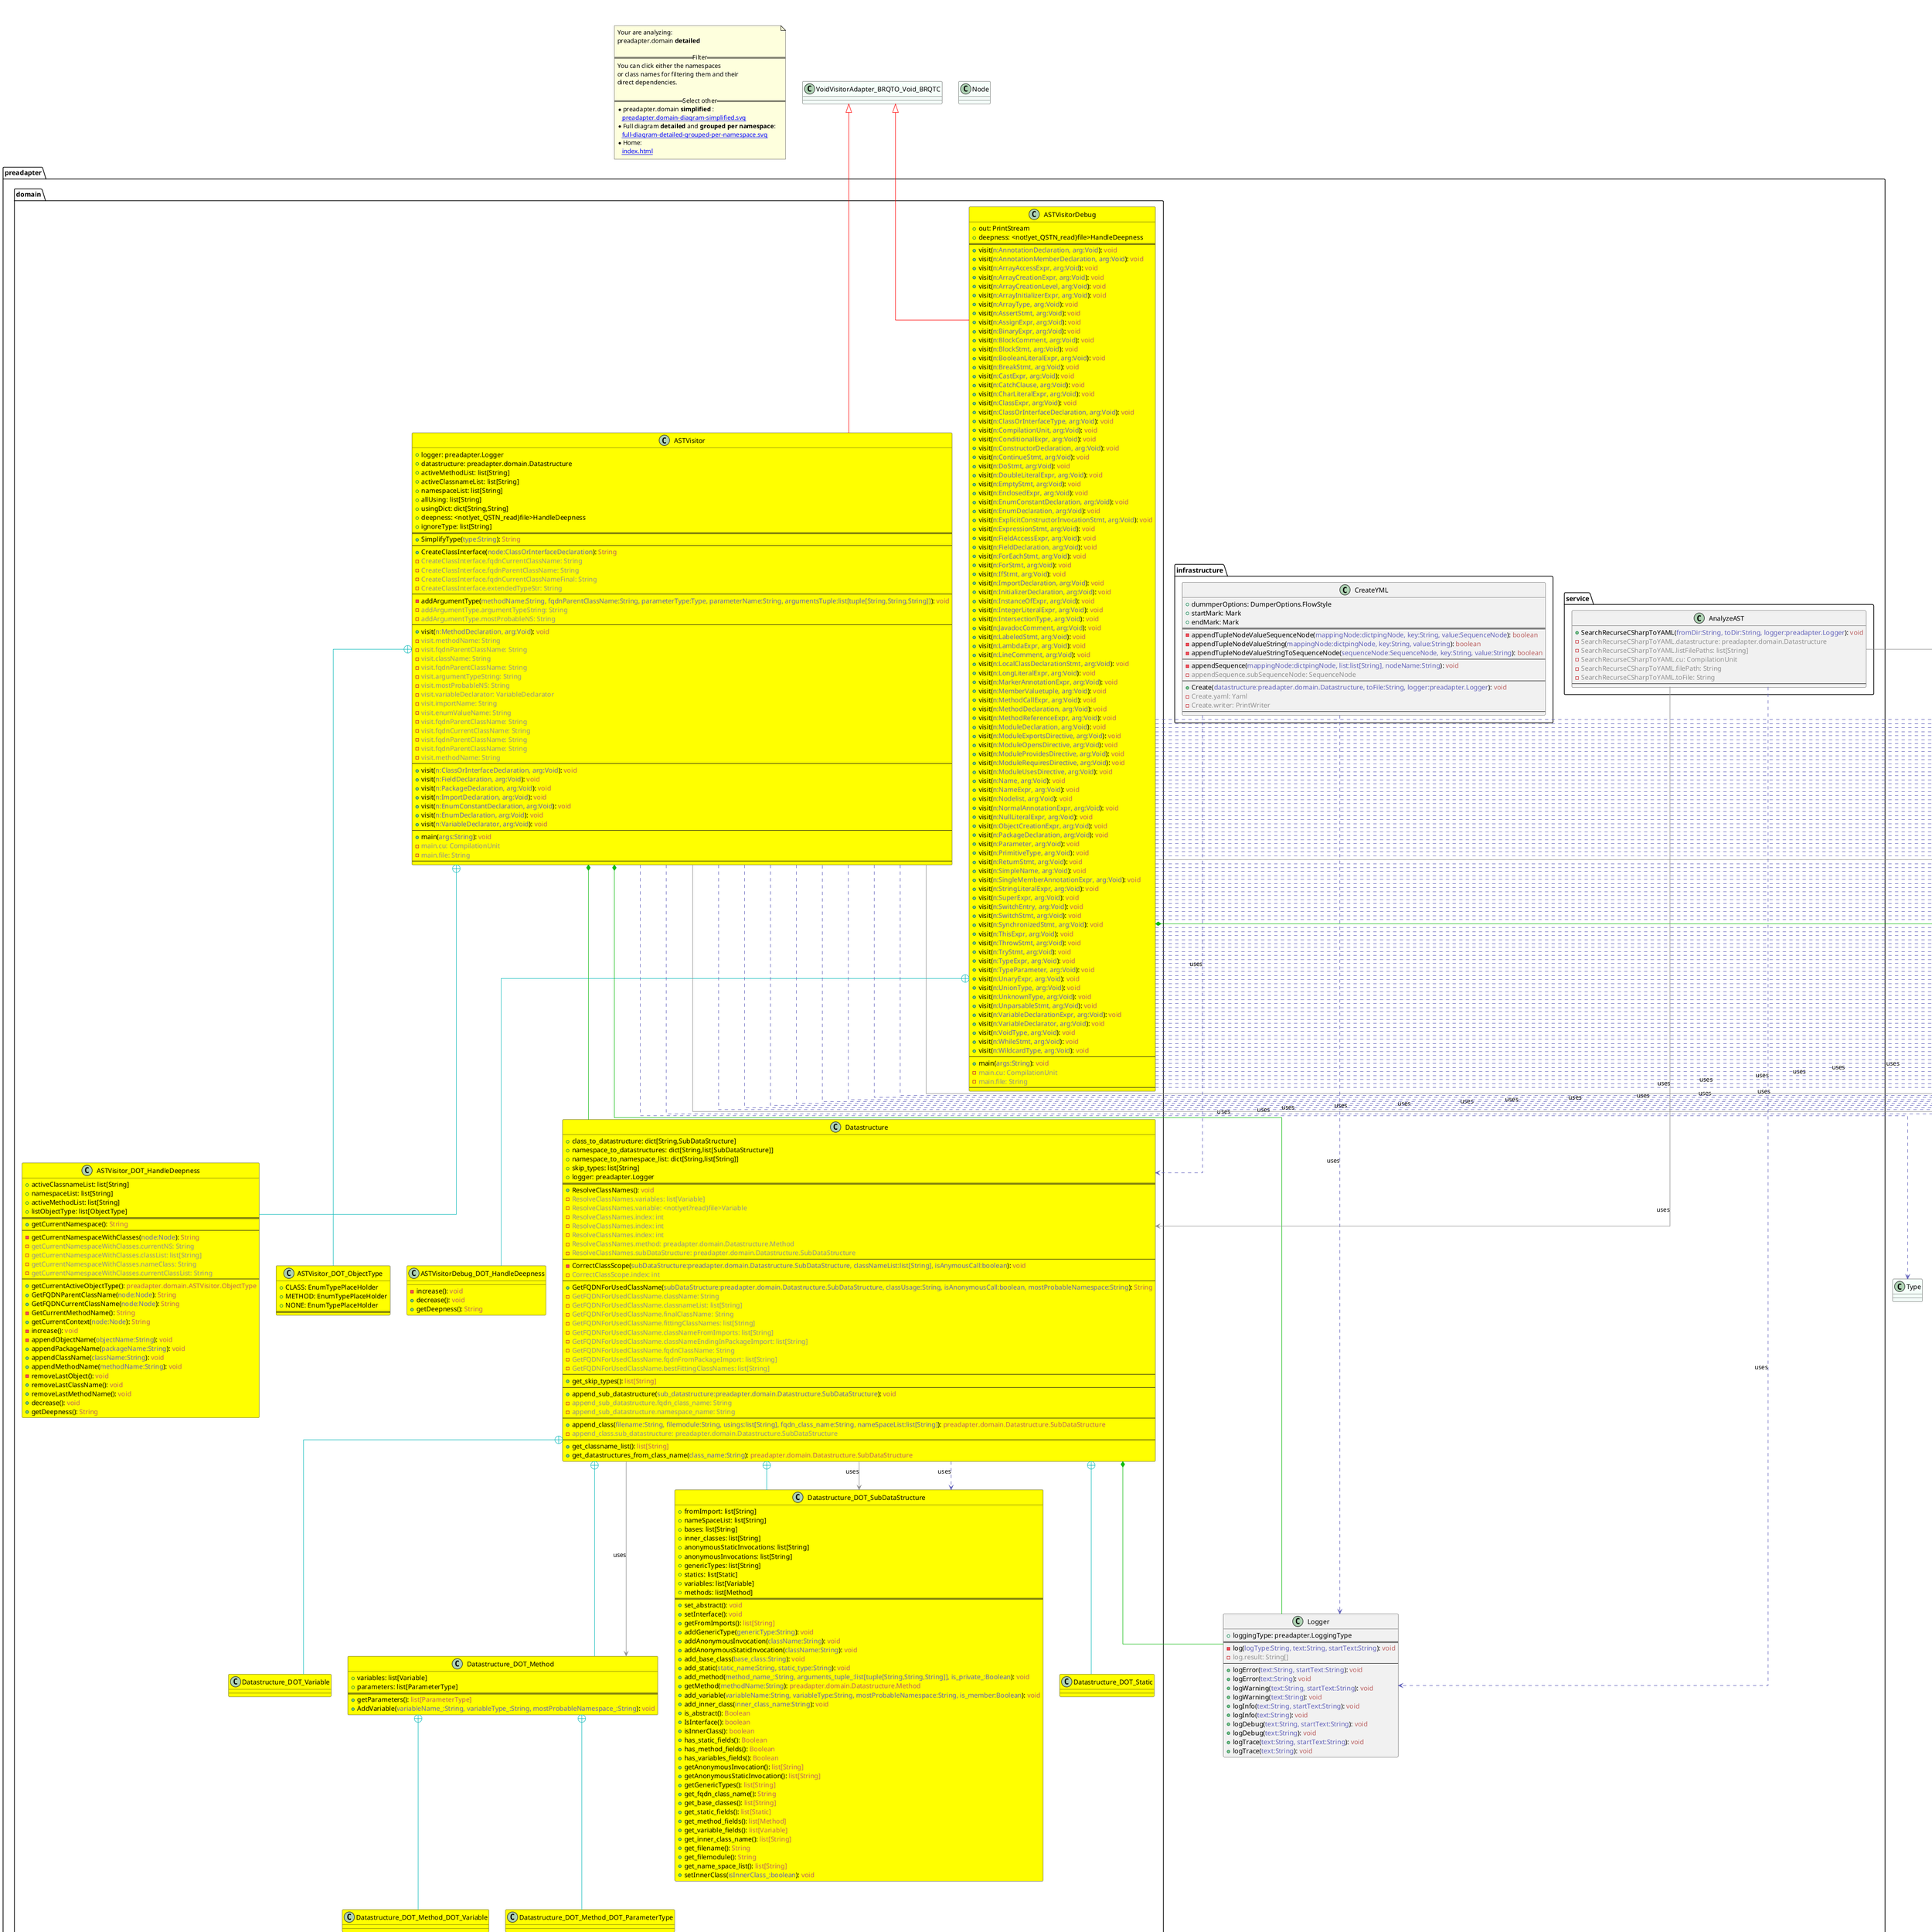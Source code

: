 @startuml
skinparam linetype ortho
title <size:20>preadapter.domain **detailed** </size>
note "Your are analyzing:\npreadapter.domain **detailed** \n\n==Filter==\nYou can click either the namespaces \nor class names for filtering them and their\ndirect dependencies.\n\n==Select other==\n* preadapter.domain **simplified** :\n   [[preadapter.domain-diagram-simplified.svg]]\n* Full diagram **detailed** and **grouped per namespace**:\n   [[full-diagram-detailed-grouped-per-namespace.svg]]\n* Home:\n   [[index.html]]" as FloatingNote
class VoidVisitorAdapter_BRQTO_Void_BRQTC [[VoidVisitorAdapter_BRQTO_Void_BRQTC-diagram-detailed.svg]] #MintCream {
}
class PrintStream [[PrintStream-diagram-detailed.svg]] #MintCream {
}
class AnnotationDeclaration [[AnnotationDeclaration-diagram-detailed.svg]] #MintCream {
}
class Void [[Void-diagram-detailed.svg]] #MintCream {
}
class AnnotationMemberDeclaration [[AnnotationMemberDeclaration-diagram-detailed.svg]] #MintCream {
}
class ArrayAccessExpr [[ArrayAccessExpr-diagram-detailed.svg]] #MintCream {
}
class ArrayCreationExpr [[ArrayCreationExpr-diagram-detailed.svg]] #MintCream {
}
class ArrayCreationLevel [[ArrayCreationLevel-diagram-detailed.svg]] #MintCream {
}
class ArrayInitializerExpr [[ArrayInitializerExpr-diagram-detailed.svg]] #MintCream {
}
class ArrayType [[ArrayType-diagram-detailed.svg]] #MintCream {
}
class AssertStmt [[AssertStmt-diagram-detailed.svg]] #MintCream {
}
class AssignExpr [[AssignExpr-diagram-detailed.svg]] #MintCream {
}
class BinaryExpr [[BinaryExpr-diagram-detailed.svg]] #MintCream {
}
class BlockComment [[BlockComment-diagram-detailed.svg]] #MintCream {
}
class BlockStmt [[BlockStmt-diagram-detailed.svg]] #MintCream {
}
class BooleanLiteralExpr [[BooleanLiteralExpr-diagram-detailed.svg]] #MintCream {
}
class BreakStmt [[BreakStmt-diagram-detailed.svg]] #MintCream {
}
class CastExpr [[CastExpr-diagram-detailed.svg]] #MintCream {
}
class CatchClause [[CatchClause-diagram-detailed.svg]] #MintCream {
}
class CharLiteralExpr [[CharLiteralExpr-diagram-detailed.svg]] #MintCream {
}
class ClassExpr [[ClassExpr-diagram-detailed.svg]] #MintCream {
}
class ClassOrInterfaceDeclaration [[ClassOrInterfaceDeclaration-diagram-detailed.svg]] #MintCream {
}
class ClassOrInterfaceType [[ClassOrInterfaceType-diagram-detailed.svg]] #MintCream {
}
class CompilationUnit [[CompilationUnit-diagram-detailed.svg]] #MintCream {
}
class ConditionalExpr [[ConditionalExpr-diagram-detailed.svg]] #MintCream {
}
class ConstructorDeclaration [[ConstructorDeclaration-diagram-detailed.svg]] #MintCream {
}
class ContinueStmt [[ContinueStmt-diagram-detailed.svg]] #MintCream {
}
class DoStmt [[DoStmt-diagram-detailed.svg]] #MintCream {
}
class DoubleLiteralExpr [[DoubleLiteralExpr-diagram-detailed.svg]] #MintCream {
}
class EmptyStmt [[EmptyStmt-diagram-detailed.svg]] #MintCream {
}
class EnclosedExpr [[EnclosedExpr-diagram-detailed.svg]] #MintCream {
}
class EnumConstantDeclaration [[EnumConstantDeclaration-diagram-detailed.svg]] #MintCream {
}
class EnumDeclaration [[EnumDeclaration-diagram-detailed.svg]] #MintCream {
}
class ExplicitConstructorInvocationStmt [[ExplicitConstructorInvocationStmt-diagram-detailed.svg]] #MintCream {
}
class ExpressionStmt [[ExpressionStmt-diagram-detailed.svg]] #MintCream {
}
class FieldAccessExpr [[FieldAccessExpr-diagram-detailed.svg]] #MintCream {
}
class FieldDeclaration [[FieldDeclaration-diagram-detailed.svg]] #MintCream {
}
class ForEachStmt [[ForEachStmt-diagram-detailed.svg]] #MintCream {
}
class ForStmt [[ForStmt-diagram-detailed.svg]] #MintCream {
}
class IfStmt [[IfStmt-diagram-detailed.svg]] #MintCream {
}
class ImportDeclaration [[ImportDeclaration-diagram-detailed.svg]] #MintCream {
}
class InitializerDeclaration [[InitializerDeclaration-diagram-detailed.svg]] #MintCream {
}
class InstanceOfExpr [[InstanceOfExpr-diagram-detailed.svg]] #MintCream {
}
class IntegerLiteralExpr [[IntegerLiteralExpr-diagram-detailed.svg]] #MintCream {
}
class IntersectionType [[IntersectionType-diagram-detailed.svg]] #MintCream {
}
class JavadocComment [[JavadocComment-diagram-detailed.svg]] #MintCream {
}
class LabeledStmt [[LabeledStmt-diagram-detailed.svg]] #MintCream {
}
class LambdaExpr [[LambdaExpr-diagram-detailed.svg]] #MintCream {
}
class LineComment [[LineComment-diagram-detailed.svg]] #MintCream {
}
class LocalClassDeclarationStmt [[LocalClassDeclarationStmt-diagram-detailed.svg]] #MintCream {
}
class LongLiteralExpr [[LongLiteralExpr-diagram-detailed.svg]] #MintCream {
}
class MarkerAnnotationExpr [[MarkerAnnotationExpr-diagram-detailed.svg]] #MintCream {
}
class MemberValuetuple [[MemberValuetuple-diagram-detailed.svg]] #MintCream {
}
class MethodCallExpr [[MethodCallExpr-diagram-detailed.svg]] #MintCream {
}
class MethodDeclaration [[MethodDeclaration-diagram-detailed.svg]] #MintCream {
}
class MethodReferenceExpr [[MethodReferenceExpr-diagram-detailed.svg]] #MintCream {
}
class ModuleDeclaration [[ModuleDeclaration-diagram-detailed.svg]] #MintCream {
}
class ModuleExportsDirective [[ModuleExportsDirective-diagram-detailed.svg]] #MintCream {
}
class ModuleOpensDirective [[ModuleOpensDirective-diagram-detailed.svg]] #MintCream {
}
class ModuleProvidesDirective [[ModuleProvidesDirective-diagram-detailed.svg]] #MintCream {
}
class ModuleRequiresDirective [[ModuleRequiresDirective-diagram-detailed.svg]] #MintCream {
}
class ModuleUsesDirective [[ModuleUsesDirective-diagram-detailed.svg]] #MintCream {
}
class Name [[Name-diagram-detailed.svg]] #MintCream {
}
class NameExpr [[NameExpr-diagram-detailed.svg]] #MintCream {
}
class Nodelist [[Nodelist-diagram-detailed.svg]] #MintCream {
}
class NormalAnnotationExpr [[NormalAnnotationExpr-diagram-detailed.svg]] #MintCream {
}
class NullLiteralExpr [[NullLiteralExpr-diagram-detailed.svg]] #MintCream {
}
class ObjectCreationExpr [[ObjectCreationExpr-diagram-detailed.svg]] #MintCream {
}
class PackageDeclaration [[PackageDeclaration-diagram-detailed.svg]] #MintCream {
}
class Parameter [[Parameter-diagram-detailed.svg]] #MintCream {
}
class PrimitiveType [[PrimitiveType-diagram-detailed.svg]] #MintCream {
}
class ReturnStmt [[ReturnStmt-diagram-detailed.svg]] #MintCream {
}
class SimpleName [[SimpleName-diagram-detailed.svg]] #MintCream {
}
class SingleMemberAnnotationExpr [[SingleMemberAnnotationExpr-diagram-detailed.svg]] #MintCream {
}
class StringLiteralExpr [[StringLiteralExpr-diagram-detailed.svg]] #MintCream {
}
class SuperExpr [[SuperExpr-diagram-detailed.svg]] #MintCream {
}
class SwitchEntry [[SwitchEntry-diagram-detailed.svg]] #MintCream {
}
class SwitchStmt [[SwitchStmt-diagram-detailed.svg]] #MintCream {
}
class SynchronizedStmt [[SynchronizedStmt-diagram-detailed.svg]] #MintCream {
}
class ThisExpr [[ThisExpr-diagram-detailed.svg]] #MintCream {
}
class ThrowStmt [[ThrowStmt-diagram-detailed.svg]] #MintCream {
}
class TryStmt [[TryStmt-diagram-detailed.svg]] #MintCream {
}
class TypeExpr [[TypeExpr-diagram-detailed.svg]] #MintCream {
}
class TypeParameter [[TypeParameter-diagram-detailed.svg]] #MintCream {
}
class UnaryExpr [[UnaryExpr-diagram-detailed.svg]] #MintCream {
}
class UnionType [[UnionType-diagram-detailed.svg]] #MintCream {
}
class UnknownType [[UnknownType-diagram-detailed.svg]] #MintCream {
}
class UnparsableStmt [[UnparsableStmt-diagram-detailed.svg]] #MintCream {
}
class VariableDeclarationExpr [[VariableDeclarationExpr-diagram-detailed.svg]] #MintCream {
}
class VariableDeclarator [[VariableDeclarator-diagram-detailed.svg]] #MintCream {
}
class VoidType [[VoidType-diagram-detailed.svg]] #MintCream {
}
class WhileStmt [[WhileStmt-diagram-detailed.svg]] #MintCream {
}
class WildcardType [[WildcardType-diagram-detailed.svg]] #MintCream {
}
class Type [[Type-diagram-detailed.svg]] #MintCream {
}
class Node [[Node-diagram-detailed.svg]] #MintCream {
}
class preadapter.Logger [[preadapter.Logger-diagram-detailed.svg]]  {
  + loggingType: preadapter.LoggingType
==
  - log(<font color="6060BB">logType:String, text:String, startText:String</font>): <font color="BB6060">void</font>
  - <font color="909090">log.result: String[]</font>
--
  + logError(<font color="6060BB">text:String, startText:String</font>): <font color="BB6060">void</font>
  + logError(<font color="6060BB">text:String</font>): <font color="BB6060">void</font>
  + logWarning(<font color="6060BB">text:String, startText:String</font>): <font color="BB6060">void</font>
  + logWarning(<font color="6060BB">text:String</font>): <font color="BB6060">void</font>
  + logInfo(<font color="6060BB">text:String, startText:String</font>): <font color="BB6060">void</font>
  + logInfo(<font color="6060BB">text:String</font>): <font color="BB6060">void</font>
  + logDebug(<font color="6060BB">text:String, startText:String</font>): <font color="BB6060">void</font>
  + logDebug(<font color="6060BB">text:String</font>): <font color="BB6060">void</font>
  + logTrace(<font color="6060BB">text:String, startText:String</font>): <font color="BB6060">void</font>
  + logTrace(<font color="6060BB">text:String</font>): <font color="BB6060">void</font>
}
  class preadapter.domain.Datastructure [[preadapter.domain.Datastructure-diagram-detailed.svg]] #yellow {
    + class_to_datastructure: dict[String,SubDataStructure]
    + namespace_to_datastructures: dict[String,list[SubDataStructure]]
    + namespace_to_namespace_list: dict[String,list[String]]
    + skip_types: list[String]
    + logger: preadapter.Logger
==
    + ResolveClassNames(<font color="6060BB"></font>): <font color="BB6060">void</font>
    - <font color="909090">ResolveClassNames.variables: list[Variable]</font>
    - <font color="909090">ResolveClassNames.variable: <not!yet?read}file>Variable</font>
    - <font color="909090">ResolveClassNames.index: int</font>
    - <font color="909090">ResolveClassNames.index: int</font>
    - <font color="909090">ResolveClassNames.index: int</font>
    - <font color="909090">ResolveClassNames.method: preadapter.domain.Datastructure.Method</font>
    - <font color="909090">ResolveClassNames.subDataStructure: preadapter.domain.Datastructure.SubDataStructure</font>
--
    - CorrectClassScope(<font color="6060BB">subDataStructure:preadapter.domain.Datastructure.SubDataStructure, classNameList:list[String], isAnymousCall:boolean</font>): <font color="BB6060">void</font>
    - <font color="909090">CorrectClassScope.index: int</font>
--
    + GetFQDNForUsedClassName(<font color="6060BB">subDataStructure:preadapter.domain.Datastructure.SubDataStructure, classUsage:String, isAnonymousCall:boolean, mostProbableNamespace:String</font>): <font color="BB6060">String</font>
    - <font color="909090">GetFQDNForUsedClassName.className: String</font>
    - <font color="909090">GetFQDNForUsedClassName.classnameList: list[String]</font>
    - <font color="909090">GetFQDNForUsedClassName.finalClassName: String</font>
    - <font color="909090">GetFQDNForUsedClassName.fittingClassNames: list[String]</font>
    - <font color="909090">GetFQDNForUsedClassName.classNameFromImports: list[String]</font>
    - <font color="909090">GetFQDNForUsedClassName.classNameEndingInPackageImport: list[String]</font>
    - <font color="909090">GetFQDNForUsedClassName.fqdnClassName: String</font>
    - <font color="909090">GetFQDNForUsedClassName.fqdnFromPackageImport: list[String]</font>
    - <font color="909090">GetFQDNForUsedClassName.bestFittingClassNames: list[String]</font>
--
    + get_skip_types(<font color="6060BB"></font>): <font color="BB6060">list[String]</font>
--
    + append_sub_datastructure(<font color="6060BB">sub_datastructure:preadapter.domain.Datastructure.SubDataStructure</font>): <font color="BB6060">void</font>
    - <font color="909090">append_sub_datastructure.fqdn_class_name: String</font>
    - <font color="909090">append_sub_datastructure.namespace_name: String</font>
--
    + append_class(<font color="6060BB">filename:String, filemodule:String, usings:list[String], fqdn_class_name:String, nameSpaceList:list[String]</font>): <font color="BB6060">preadapter.domain.Datastructure.SubDataStructure</font>
    - <font color="909090">append_class.sub_datastructure: preadapter.domain.Datastructure.SubDataStructure</font>
--
    + get_classname_list(<font color="6060BB"></font>): <font color="BB6060">list[String]</font>
    + get_datastructures_from_class_name(<font color="6060BB">class_name:String</font>): <font color="BB6060">preadapter.domain.Datastructure.SubDataStructure</font>
  }
  class preadapter.domain.Datastructure_DOT_Method [[preadapter.domain.Datastructure.Method-diagram-detailed.svg]] #yellow {
    + variables: list[Variable]
    + parameters: list[ParameterType]
==
    + getParameters(<font color="6060BB"></font>): <font color="BB6060">list[ParameterType]</font>
    + AddVariable(<font color="6060BB">variableName_:String, variableType_:String, mostProbableNamespace_:String</font>): <font color="BB6060">void</font>
  }
  class preadapter.domain.Datastructure_DOT_SubDataStructure [[preadapter.domain.Datastructure.SubDataStructure-diagram-detailed.svg]] #yellow {
    + fromImport: list[String]
    + nameSpaceList: list[String]
    + bases: list[String]
    + inner_classes: list[String]
    + anonymousStaticInvocations: list[String]
    + anonymousInvocations: list[String]
    + genericTypes: list[String]
    + statics: list[Static]
    + variables: list[Variable]
    + methods: list[Method]
==
    + set_abstract(<font color="6060BB"></font>): <font color="BB6060">void</font>
    + setInterface(<font color="6060BB"></font>): <font color="BB6060">void</font>
    + getFromImports(<font color="6060BB"></font>): <font color="BB6060">list[String]</font>
    + addGenericType(<font color="6060BB">genericType:String</font>): <font color="BB6060">void</font>
    + addAnonymousInvocation(<font color="6060BB">className:String</font>): <font color="BB6060">void</font>
    + addAnonymousStaticInvocation(<font color="6060BB">className:String</font>): <font color="BB6060">void</font>
    + add_base_class(<font color="6060BB">base_class:String</font>): <font color="BB6060">void</font>
    + add_static(<font color="6060BB">static_name:String, static_type:String</font>): <font color="BB6060">void</font>
    + add_method(<font color="6060BB">method_name_:String, arguments_tuple_:list[tuple[String,String,String]], is_private_:Boolean</font>): <font color="BB6060">void</font>
    + getMethod(<font color="6060BB">methodName:String</font>): <font color="BB6060">preadapter.domain.Datastructure.Method</font>
    + add_variable(<font color="6060BB">variableName:String, variableType:String, mostProbableNamespace:String, is_member:Boolean</font>): <font color="BB6060">void</font>
    + add_inner_class(<font color="6060BB">inner_class_name:String</font>): <font color="BB6060">void</font>
    + is_abstract(<font color="6060BB"></font>): <font color="BB6060">Boolean</font>
    + IsInterface(<font color="6060BB"></font>): <font color="BB6060">boolean</font>
    + isInnerClass(<font color="6060BB"></font>): <font color="BB6060">boolean</font>
    + has_static_fields(<font color="6060BB"></font>): <font color="BB6060">Boolean</font>
    + has_method_fields(<font color="6060BB"></font>): <font color="BB6060">Boolean</font>
    + has_variables_fields(<font color="6060BB"></font>): <font color="BB6060">Boolean</font>
    + getAnonymousInvocation(<font color="6060BB"></font>): <font color="BB6060">list[String]</font>
    + getAnonymousStaticInvocation(<font color="6060BB"></font>): <font color="BB6060">list[String]</font>
    + getGenericTypes(<font color="6060BB"></font>): <font color="BB6060">list[String]</font>
    + get_fqdn_class_name(<font color="6060BB"></font>): <font color="BB6060">String</font>
    + get_base_classes(<font color="6060BB"></font>): <font color="BB6060">list[String]</font>
    + get_static_fields(<font color="6060BB"></font>): <font color="BB6060">list[Static]</font>
    + get_method_fields(<font color="6060BB"></font>): <font color="BB6060">list[Method]</font>
    + get_variable_fields(<font color="6060BB"></font>): <font color="BB6060">list[Variable]</font>
    + get_inner_class_name(<font color="6060BB"></font>): <font color="BB6060">list[String]</font>
    + get_filename(<font color="6060BB"></font>): <font color="BB6060">String</font>
    + get_filemodule(<font color="6060BB"></font>): <font color="BB6060">String</font>
    + get_name_space_list(<font color="6060BB"></font>): <font color="BB6060">list[String]</font>
    + setInnerClass(<font color="6060BB">isInnerClass_:boolean</font>): <font color="BB6060">void</font>
  }
  class preadapter.domain.Datastructure_DOT_Static [[preadapter.domain.Datastructure.Static-diagram-detailed.svg]] #yellow {
  }
  class preadapter.domain.Datastructure_DOT_Variable [[preadapter.domain.Datastructure.Variable-diagram-detailed.svg]] #yellow {
  }
  class preadapter.domain.Datastructure_DOT_Method_DOT_Variable [[preadapter.domain.Datastructure.Method.Variable-diagram-detailed.svg]] #yellow {
  }
  class preadapter.domain.ASTVisitorDebug [[preadapter.domain.ASTVisitorDebug-diagram-detailed.svg]] #yellow {
    + out: PrintStream
    + deepness: <not!yet_QSTN_read}file>HandleDeepness
==
    + visit(<font color="6060BB">n:AnnotationDeclaration, arg:Void</font>): <font color="BB6060">void</font>
    + visit(<font color="6060BB">n:AnnotationMemberDeclaration, arg:Void</font>): <font color="BB6060">void</font>
    + visit(<font color="6060BB">n:ArrayAccessExpr, arg:Void</font>): <font color="BB6060">void</font>
    + visit(<font color="6060BB">n:ArrayCreationExpr, arg:Void</font>): <font color="BB6060">void</font>
    + visit(<font color="6060BB">n:ArrayCreationLevel, arg:Void</font>): <font color="BB6060">void</font>
    + visit(<font color="6060BB">n:ArrayInitializerExpr, arg:Void</font>): <font color="BB6060">void</font>
    + visit(<font color="6060BB">n:ArrayType, arg:Void</font>): <font color="BB6060">void</font>
    + visit(<font color="6060BB">n:AssertStmt, arg:Void</font>): <font color="BB6060">void</font>
    + visit(<font color="6060BB">n:AssignExpr, arg:Void</font>): <font color="BB6060">void</font>
    + visit(<font color="6060BB">n:BinaryExpr, arg:Void</font>): <font color="BB6060">void</font>
    + visit(<font color="6060BB">n:BlockComment, arg:Void</font>): <font color="BB6060">void</font>
    + visit(<font color="6060BB">n:BlockStmt, arg:Void</font>): <font color="BB6060">void</font>
    + visit(<font color="6060BB">n:BooleanLiteralExpr, arg:Void</font>): <font color="BB6060">void</font>
    + visit(<font color="6060BB">n:BreakStmt, arg:Void</font>): <font color="BB6060">void</font>
    + visit(<font color="6060BB">n:CastExpr, arg:Void</font>): <font color="BB6060">void</font>
    + visit(<font color="6060BB">n:CatchClause, arg:Void</font>): <font color="BB6060">void</font>
    + visit(<font color="6060BB">n:CharLiteralExpr, arg:Void</font>): <font color="BB6060">void</font>
    + visit(<font color="6060BB">n:ClassExpr, arg:Void</font>): <font color="BB6060">void</font>
    + visit(<font color="6060BB">n:ClassOrInterfaceDeclaration, arg:Void</font>): <font color="BB6060">void</font>
    + visit(<font color="6060BB">n:ClassOrInterfaceType, arg:Void</font>): <font color="BB6060">void</font>
    + visit(<font color="6060BB">n:CompilationUnit, arg:Void</font>): <font color="BB6060">void</font>
    + visit(<font color="6060BB">n:ConditionalExpr, arg:Void</font>): <font color="BB6060">void</font>
    + visit(<font color="6060BB">n:ConstructorDeclaration, arg:Void</font>): <font color="BB6060">void</font>
    + visit(<font color="6060BB">n:ContinueStmt, arg:Void</font>): <font color="BB6060">void</font>
    + visit(<font color="6060BB">n:DoStmt, arg:Void</font>): <font color="BB6060">void</font>
    + visit(<font color="6060BB">n:DoubleLiteralExpr, arg:Void</font>): <font color="BB6060">void</font>
    + visit(<font color="6060BB">n:EmptyStmt, arg:Void</font>): <font color="BB6060">void</font>
    + visit(<font color="6060BB">n:EnclosedExpr, arg:Void</font>): <font color="BB6060">void</font>
    + visit(<font color="6060BB">n:EnumConstantDeclaration, arg:Void</font>): <font color="BB6060">void</font>
    + visit(<font color="6060BB">n:EnumDeclaration, arg:Void</font>): <font color="BB6060">void</font>
    + visit(<font color="6060BB">n:ExplicitConstructorInvocationStmt, arg:Void</font>): <font color="BB6060">void</font>
    + visit(<font color="6060BB">n:ExpressionStmt, arg:Void</font>): <font color="BB6060">void</font>
    + visit(<font color="6060BB">n:FieldAccessExpr, arg:Void</font>): <font color="BB6060">void</font>
    + visit(<font color="6060BB">n:FieldDeclaration, arg:Void</font>): <font color="BB6060">void</font>
    + visit(<font color="6060BB">n:ForEachStmt, arg:Void</font>): <font color="BB6060">void</font>
    + visit(<font color="6060BB">n:ForStmt, arg:Void</font>): <font color="BB6060">void</font>
    + visit(<font color="6060BB">n:IfStmt, arg:Void</font>): <font color="BB6060">void</font>
    + visit(<font color="6060BB">n:ImportDeclaration, arg:Void</font>): <font color="BB6060">void</font>
    + visit(<font color="6060BB">n:InitializerDeclaration, arg:Void</font>): <font color="BB6060">void</font>
    + visit(<font color="6060BB">n:InstanceOfExpr, arg:Void</font>): <font color="BB6060">void</font>
    + visit(<font color="6060BB">n:IntegerLiteralExpr, arg:Void</font>): <font color="BB6060">void</font>
    + visit(<font color="6060BB">n:IntersectionType, arg:Void</font>): <font color="BB6060">void</font>
    + visit(<font color="6060BB">n:JavadocComment, arg:Void</font>): <font color="BB6060">void</font>
    + visit(<font color="6060BB">n:LabeledStmt, arg:Void</font>): <font color="BB6060">void</font>
    + visit(<font color="6060BB">n:LambdaExpr, arg:Void</font>): <font color="BB6060">void</font>
    + visit(<font color="6060BB">n:LineComment, arg:Void</font>): <font color="BB6060">void</font>
    + visit(<font color="6060BB">n:LocalClassDeclarationStmt, arg:Void</font>): <font color="BB6060">void</font>
    + visit(<font color="6060BB">n:LongLiteralExpr, arg:Void</font>): <font color="BB6060">void</font>
    + visit(<font color="6060BB">n:MarkerAnnotationExpr, arg:Void</font>): <font color="BB6060">void</font>
    + visit(<font color="6060BB">n:MemberValuetuple, arg:Void</font>): <font color="BB6060">void</font>
    + visit(<font color="6060BB">n:MethodCallExpr, arg:Void</font>): <font color="BB6060">void</font>
    + visit(<font color="6060BB">n:MethodDeclaration, arg:Void</font>): <font color="BB6060">void</font>
    + visit(<font color="6060BB">n:MethodReferenceExpr, arg:Void</font>): <font color="BB6060">void</font>
    + visit(<font color="6060BB">n:ModuleDeclaration, arg:Void</font>): <font color="BB6060">void</font>
    + visit(<font color="6060BB">n:ModuleExportsDirective, arg:Void</font>): <font color="BB6060">void</font>
    + visit(<font color="6060BB">n:ModuleOpensDirective, arg:Void</font>): <font color="BB6060">void</font>
    + visit(<font color="6060BB">n:ModuleProvidesDirective, arg:Void</font>): <font color="BB6060">void</font>
    + visit(<font color="6060BB">n:ModuleRequiresDirective, arg:Void</font>): <font color="BB6060">void</font>
    + visit(<font color="6060BB">n:ModuleUsesDirective, arg:Void</font>): <font color="BB6060">void</font>
    + visit(<font color="6060BB">n:Name, arg:Void</font>): <font color="BB6060">void</font>
    + visit(<font color="6060BB">n:NameExpr, arg:Void</font>): <font color="BB6060">void</font>
    + visit(<font color="6060BB">n:Nodelist, arg:Void</font>): <font color="BB6060">void</font>
    + visit(<font color="6060BB">n:NormalAnnotationExpr, arg:Void</font>): <font color="BB6060">void</font>
    + visit(<font color="6060BB">n:NullLiteralExpr, arg:Void</font>): <font color="BB6060">void</font>
    + visit(<font color="6060BB">n:ObjectCreationExpr, arg:Void</font>): <font color="BB6060">void</font>
    + visit(<font color="6060BB">n:PackageDeclaration, arg:Void</font>): <font color="BB6060">void</font>
    + visit(<font color="6060BB">n:Parameter, arg:Void</font>): <font color="BB6060">void</font>
    + visit(<font color="6060BB">n:PrimitiveType, arg:Void</font>): <font color="BB6060">void</font>
    + visit(<font color="6060BB">n:ReturnStmt, arg:Void</font>): <font color="BB6060">void</font>
    + visit(<font color="6060BB">n:SimpleName, arg:Void</font>): <font color="BB6060">void</font>
    + visit(<font color="6060BB">n:SingleMemberAnnotationExpr, arg:Void</font>): <font color="BB6060">void</font>
    + visit(<font color="6060BB">n:StringLiteralExpr, arg:Void</font>): <font color="BB6060">void</font>
    + visit(<font color="6060BB">n:SuperExpr, arg:Void</font>): <font color="BB6060">void</font>
    + visit(<font color="6060BB">n:SwitchEntry, arg:Void</font>): <font color="BB6060">void</font>
    + visit(<font color="6060BB">n:SwitchStmt, arg:Void</font>): <font color="BB6060">void</font>
    + visit(<font color="6060BB">n:SynchronizedStmt, arg:Void</font>): <font color="BB6060">void</font>
    + visit(<font color="6060BB">n:ThisExpr, arg:Void</font>): <font color="BB6060">void</font>
    + visit(<font color="6060BB">n:ThrowStmt, arg:Void</font>): <font color="BB6060">void</font>
    + visit(<font color="6060BB">n:TryStmt, arg:Void</font>): <font color="BB6060">void</font>
    + visit(<font color="6060BB">n:TypeExpr, arg:Void</font>): <font color="BB6060">void</font>
    + visit(<font color="6060BB">n:TypeParameter, arg:Void</font>): <font color="BB6060">void</font>
    + visit(<font color="6060BB">n:UnaryExpr, arg:Void</font>): <font color="BB6060">void</font>
    + visit(<font color="6060BB">n:UnionType, arg:Void</font>): <font color="BB6060">void</font>
    + visit(<font color="6060BB">n:UnknownType, arg:Void</font>): <font color="BB6060">void</font>
    + visit(<font color="6060BB">n:UnparsableStmt, arg:Void</font>): <font color="BB6060">void</font>
    + visit(<font color="6060BB">n:VariableDeclarationExpr, arg:Void</font>): <font color="BB6060">void</font>
    + visit(<font color="6060BB">n:VariableDeclarator, arg:Void</font>): <font color="BB6060">void</font>
    + visit(<font color="6060BB">n:VoidType, arg:Void</font>): <font color="BB6060">void</font>
    + visit(<font color="6060BB">n:WhileStmt, arg:Void</font>): <font color="BB6060">void</font>
    + visit(<font color="6060BB">n:WildcardType, arg:Void</font>): <font color="BB6060">void</font>
--
    + main(<font color="6060BB">args:String</font>): <font color="BB6060">void</font>
    - <font color="909090">main.cu: CompilationUnit</font>
    - <font color="909090">main.file: String</font>
--
  }
  class preadapter.domain.ASTVisitorDebug_DOT_HandleDeepness [[preadapter.domain.ASTVisitorDebug.HandleDeepness-diagram-detailed.svg]] #yellow {
    - increase(<font color="6060BB"></font>): <font color="BB6060">void</font>
    + decrease(<font color="6060BB"></font>): <font color="BB6060">void</font>
    + getDeepness(<font color="6060BB"></font>): <font color="BB6060">String</font>
  }
  class preadapter.domain.ASTVisitor_DOT_ObjectType [[preadapter.domain.ASTVisitor.ObjectType-diagram-detailed.svg]] #yellow {
    + CLASS: EnumTypePlaceHolder
    + METHOD: EnumTypePlaceHolder
    + NONE: EnumTypePlaceHolder
==
  }
  class preadapter.domain.ASTVisitor [[preadapter.domain.ASTVisitor-diagram-detailed.svg]] #yellow {
    + logger: preadapter.Logger
    + datastructure: preadapter.domain.Datastructure
    + activeMethodList: list[String]
    + activeClassnameList: list[String]
    + namespaceList: list[String]
    + allUsing: list[String]
    + usingDict: dict[String,String]
    + deepness: <not!yet_QSTN_read}file>HandleDeepness
    + ignoreType: list[String]
==
    + SimplifyType(<font color="6060BB">type:String</font>): <font color="BB6060">String</font>
--
    + CreateClassInterface(<font color="6060BB">node:ClassOrInterfaceDeclaration</font>): <font color="BB6060">String</font>
    - <font color="909090">CreateClassInterface.fqdnCurrentClassName: String</font>
    - <font color="909090">CreateClassInterface.fqdnParentClassName: String</font>
    - <font color="909090">CreateClassInterface.fqdnCurrentClassNameFinal: String</font>
    - <font color="909090">CreateClassInterface.extendedTypeStr: String</font>
--
    - addArgumentType(<font color="6060BB">methodName:String, fqdnParentClassName:String, parameterType:Type, parameterName:String, argumentsTuple:list[tuple[String,String,String]]</font>): <font color="BB6060">void</font>
    - <font color="909090">addArgumentType.argumentTypeString: String</font>
    - <font color="909090">addArgumentType.mostProbableNS: String</font>
--
    + visit(<font color="6060BB">n:MethodDeclaration, arg:Void</font>): <font color="BB6060">void</font>
    - <font color="909090">visit.methodName: String</font>
    - <font color="909090">visit.fqdnParentClassName: String</font>
    - <font color="909090">visit.className: String</font>
    - <font color="909090">visit.fqdnParentClassName: String</font>
    - <font color="909090">visit.argumentTypeString: String</font>
    - <font color="909090">visit.mostProbableNS: String</font>
    - <font color="909090">visit.variableDeclarator: VariableDeclarator</font>
    - <font color="909090">visit.importName: String</font>
    - <font color="909090">visit.enumValueName: String</font>
    - <font color="909090">visit.fqdnParentClassName: String</font>
    - <font color="909090">visit.fqdnCurrentClassName: String</font>
    - <font color="909090">visit.fqdnParentClassName: String</font>
    - <font color="909090">visit.fqdnParentClassName: String</font>
    - <font color="909090">visit.methodName: String</font>
--
    + visit(<font color="6060BB">n:ClassOrInterfaceDeclaration, arg:Void</font>): <font color="BB6060">void</font>
    + visit(<font color="6060BB">n:FieldDeclaration, arg:Void</font>): <font color="BB6060">void</font>
    + visit(<font color="6060BB">n:PackageDeclaration, arg:Void</font>): <font color="BB6060">void</font>
    + visit(<font color="6060BB">n:ImportDeclaration, arg:Void</font>): <font color="BB6060">void</font>
    + visit(<font color="6060BB">n:EnumConstantDeclaration, arg:Void</font>): <font color="BB6060">void</font>
    + visit(<font color="6060BB">n:EnumDeclaration, arg:Void</font>): <font color="BB6060">void</font>
    + visit(<font color="6060BB">n:VariableDeclarator, arg:Void</font>): <font color="BB6060">void</font>
--
    + main(<font color="6060BB">args:String</font>): <font color="BB6060">void</font>
    - <font color="909090">main.cu: CompilationUnit</font>
    - <font color="909090">main.file: String</font>
--
  }
  class preadapter.domain.ASTVisitor_DOT_HandleDeepness [[preadapter.domain.ASTVisitor.HandleDeepness-diagram-detailed.svg]] #yellow {
    + activeClassnameList: list[String]
    + namespaceList: list[String]
    + activeMethodList: list[String]
    + listObjectType: list[ObjectType]
==
    + getCurrentNamespace(<font color="6060BB"></font>): <font color="BB6060">String</font>
--
    - getCurrentNamespaceWithClasses(<font color="6060BB">node:Node</font>): <font color="BB6060">String</font>
    - <font color="909090">getCurrentNamespaceWithClasses.currentNS: String</font>
    - <font color="909090">getCurrentNamespaceWithClasses.classList: list[String]</font>
    - <font color="909090">getCurrentNamespaceWithClasses.nameClass: String</font>
    - <font color="909090">getCurrentNamespaceWithClasses.currentClassList: String</font>
--
    + getCurrentActiveObjectType(<font color="6060BB"></font>): <font color="BB6060">preadapter.domain.ASTVisitor.ObjectType</font>
    + GetFQDNParentClassName(<font color="6060BB">node:Node</font>): <font color="BB6060">String</font>
    + GetFQDNCurrentClassName(<font color="6060BB">node:Node</font>): <font color="BB6060">String</font>
    - GetCurrentMethodName(<font color="6060BB"></font>): <font color="BB6060">String</font>
    + getCurrentContext(<font color="6060BB">node:Node</font>): <font color="BB6060">String</font>
    - increase(<font color="6060BB"></font>): <font color="BB6060">void</font>
    - appendObjectName(<font color="6060BB">objectName:String</font>): <font color="BB6060">void</font>
    + appendPackageName(<font color="6060BB">packageName:String</font>): <font color="BB6060">void</font>
    + appendClassName(<font color="6060BB">className:String</font>): <font color="BB6060">void</font>
    + appendMethodName(<font color="6060BB">methodName:String</font>): <font color="BB6060">void</font>
    - removeLastObject(<font color="6060BB"></font>): <font color="BB6060">void</font>
    + removeLastClassName(<font color="6060BB"></font>): <font color="BB6060">void</font>
    + removeLastMethodName(<font color="6060BB"></font>): <font color="BB6060">void</font>
    + decrease(<font color="6060BB"></font>): <font color="BB6060">void</font>
    + getDeepness(<font color="6060BB"></font>): <font color="BB6060">String</font>
  }
  class preadapter.domain.Datastructure_DOT_Method_DOT_ParameterType [[preadapter.domain.Datastructure.Method.ParameterType-diagram-detailed.svg]] #yellow {
  }
  class preadapter.infrastructure.CreateYML [[preadapter.infrastructure.CreateYML-diagram-detailed.svg]]  {
    + dummperOptions: DumperOptions.FlowStyle
    + startMark: Mark
    + endMark: Mark
==
    - appendTupleNodeValueSequenceNode(<font color="6060BB">mappingNode:dictpingNode, key:String, value:SequenceNode</font>): <font color="BB6060">boolean</font>
    - appendTupleNodeValueString(<font color="6060BB">mappingNode:dictpingNode, key:String, value:String</font>): <font color="BB6060">boolean</font>
    - appendTupleNodeValueStringToSequenceNode(<font color="6060BB">sequenceNode:SequenceNode, key:String, value:String</font>): <font color="BB6060">boolean</font>
--
    - appendSequence(<font color="6060BB">mappingNode:dictpingNode, list:list[String], nodeName:String</font>): <font color="BB6060">void</font>
    - <font color="909090">appendSequence.subSequenceNode: SequenceNode</font>
--
    + Create(<font color="6060BB">datastructure:preadapter.domain.Datastructure, toFile:String, logger:preadapter.Logger</font>): <font color="BB6060">void</font>
    - <font color="909090">Create.yaml: Yaml</font>
    - <font color="909090">Create.writer: PrintWriter</font>
--
  }
  class preadapter.service.AnalyzeAST [[preadapter.service.AnalyzeAST-diagram-detailed.svg]]  {
    + SearchRecurseCSharpToYAML(<font color="6060BB">fromDir:String, toDir:String, logger:preadapter.Logger</font>): <font color="BB6060">void</font>
    - <font color="909090">SearchRecurseCSharpToYAML.datastructure: preadapter.domain.Datastructure</font>
    - <font color="909090">SearchRecurseCSharpToYAML.listFilePaths: list[String]</font>
    - <font color="909090">SearchRecurseCSharpToYAML.cu: CompilationUnit</font>
    - <font color="909090">SearchRecurseCSharpToYAML.filePath: String</font>
    - <font color="909090">SearchRecurseCSharpToYAML.toFile: String</font>
--
  }
 ' *************************************** 
 ' *************************************** 
 ' *************************************** 
' Class relations extracted from namespace:
' 
' Class relations extracted from namespace:
' preadapter
' Class relations extracted from namespace:
' preadapter.domain
preadapter.domain.Datastructure +-[#10BBBB]- preadapter.domain.Datastructure_DOT_Method 
preadapter.domain.Datastructure +-[#10BBBB]- preadapter.domain.Datastructure_DOT_Static 
preadapter.domain.Datastructure +-[#10BBBB]- preadapter.domain.Datastructure_DOT_Variable 
preadapter.domain.Datastructure +-[#10BBBB]- preadapter.domain.Datastructure_DOT_SubDataStructure 
preadapter.domain.Datastructure *-[#10BB10]- preadapter.Logger 
preadapter.domain.Datastructure -[#909090]-> preadapter.domain.Datastructure_DOT_Method  : uses 
preadapter.domain.Datastructure -[#909090]-> preadapter.domain.Datastructure_DOT_SubDataStructure  : uses 
preadapter.domain.Datastructure .[#6060BB].> preadapter.domain.Datastructure_DOT_SubDataStructure  : uses 
preadapter.domain.Datastructure_DOT_Method +-[#10BBBB]- preadapter.domain.Datastructure_DOT_Method_DOT_ParameterType 
preadapter.domain.Datastructure_DOT_Method +-[#10BBBB]- preadapter.domain.Datastructure_DOT_Method_DOT_Variable 
preadapter.domain.Datastructure.SubDataStructure .[#6060BB].> preadapter.domain.Datastructure_DOT_Method  : uses 
VoidVisitorAdapter_BRQTO_Void_BRQTC <|-[#red]- preadapter.domain.ASTVisitorDebug
preadapter.domain.ASTVisitorDebug +-[#10BBBB]- preadapter.domain.ASTVisitorDebug_DOT_HandleDeepness 
preadapter.domain.ASTVisitorDebug *-[#10BB10]- PrintStream 
preadapter.domain.ASTVisitorDebug .[#6060BB].> AnnotationDeclaration  : uses 
preadapter.domain.ASTVisitorDebug .[#6060BB].> Void  : uses 
preadapter.domain.ASTVisitorDebug .[#6060BB].> AnnotationMemberDeclaration  : uses 
preadapter.domain.ASTVisitorDebug .[#6060BB].> ArrayAccessExpr  : uses 
preadapter.domain.ASTVisitorDebug .[#6060BB].> ArrayCreationExpr  : uses 
preadapter.domain.ASTVisitorDebug .[#6060BB].> ArrayCreationLevel  : uses 
preadapter.domain.ASTVisitorDebug .[#6060BB].> ArrayInitializerExpr  : uses 
preadapter.domain.ASTVisitorDebug .[#6060BB].> ArrayType  : uses 
preadapter.domain.ASTVisitorDebug .[#6060BB].> AssertStmt  : uses 
preadapter.domain.ASTVisitorDebug .[#6060BB].> AssignExpr  : uses 
preadapter.domain.ASTVisitorDebug .[#6060BB].> BinaryExpr  : uses 
preadapter.domain.ASTVisitorDebug .[#6060BB].> BlockComment  : uses 
preadapter.domain.ASTVisitorDebug .[#6060BB].> BlockStmt  : uses 
preadapter.domain.ASTVisitorDebug .[#6060BB].> BooleanLiteralExpr  : uses 
preadapter.domain.ASTVisitorDebug .[#6060BB].> BreakStmt  : uses 
preadapter.domain.ASTVisitorDebug .[#6060BB].> CastExpr  : uses 
preadapter.domain.ASTVisitorDebug .[#6060BB].> CatchClause  : uses 
preadapter.domain.ASTVisitorDebug .[#6060BB].> CharLiteralExpr  : uses 
preadapter.domain.ASTVisitorDebug .[#6060BB].> ClassExpr  : uses 
preadapter.domain.ASTVisitorDebug .[#6060BB].> ClassOrInterfaceDeclaration  : uses 
preadapter.domain.ASTVisitorDebug .[#6060BB].> ClassOrInterfaceType  : uses 
preadapter.domain.ASTVisitorDebug .[#6060BB].> CompilationUnit  : uses 
preadapter.domain.ASTVisitorDebug .[#6060BB].> ConditionalExpr  : uses 
preadapter.domain.ASTVisitorDebug .[#6060BB].> ConstructorDeclaration  : uses 
preadapter.domain.ASTVisitorDebug .[#6060BB].> ContinueStmt  : uses 
preadapter.domain.ASTVisitorDebug .[#6060BB].> DoStmt  : uses 
preadapter.domain.ASTVisitorDebug .[#6060BB].> DoubleLiteralExpr  : uses 
preadapter.domain.ASTVisitorDebug .[#6060BB].> EmptyStmt  : uses 
preadapter.domain.ASTVisitorDebug .[#6060BB].> EnclosedExpr  : uses 
preadapter.domain.ASTVisitorDebug .[#6060BB].> EnumConstantDeclaration  : uses 
preadapter.domain.ASTVisitorDebug .[#6060BB].> EnumDeclaration  : uses 
preadapter.domain.ASTVisitorDebug .[#6060BB].> ExplicitConstructorInvocationStmt  : uses 
preadapter.domain.ASTVisitorDebug .[#6060BB].> ExpressionStmt  : uses 
preadapter.domain.ASTVisitorDebug .[#6060BB].> FieldAccessExpr  : uses 
preadapter.domain.ASTVisitorDebug .[#6060BB].> FieldDeclaration  : uses 
preadapter.domain.ASTVisitorDebug .[#6060BB].> ForEachStmt  : uses 
preadapter.domain.ASTVisitorDebug .[#6060BB].> ForStmt  : uses 
preadapter.domain.ASTVisitorDebug .[#6060BB].> IfStmt  : uses 
preadapter.domain.ASTVisitorDebug .[#6060BB].> ImportDeclaration  : uses 
preadapter.domain.ASTVisitorDebug .[#6060BB].> InitializerDeclaration  : uses 
preadapter.domain.ASTVisitorDebug .[#6060BB].> InstanceOfExpr  : uses 
preadapter.domain.ASTVisitorDebug .[#6060BB].> IntegerLiteralExpr  : uses 
preadapter.domain.ASTVisitorDebug .[#6060BB].> IntersectionType  : uses 
preadapter.domain.ASTVisitorDebug .[#6060BB].> JavadocComment  : uses 
preadapter.domain.ASTVisitorDebug .[#6060BB].> LabeledStmt  : uses 
preadapter.domain.ASTVisitorDebug .[#6060BB].> LambdaExpr  : uses 
preadapter.domain.ASTVisitorDebug .[#6060BB].> LineComment  : uses 
preadapter.domain.ASTVisitorDebug .[#6060BB].> LocalClassDeclarationStmt  : uses 
preadapter.domain.ASTVisitorDebug .[#6060BB].> LongLiteralExpr  : uses 
preadapter.domain.ASTVisitorDebug .[#6060BB].> MarkerAnnotationExpr  : uses 
preadapter.domain.ASTVisitorDebug .[#6060BB].> MemberValuetuple  : uses 
preadapter.domain.ASTVisitorDebug .[#6060BB].> MethodCallExpr  : uses 
preadapter.domain.ASTVisitorDebug .[#6060BB].> MethodDeclaration  : uses 
preadapter.domain.ASTVisitorDebug .[#6060BB].> MethodReferenceExpr  : uses 
preadapter.domain.ASTVisitorDebug .[#6060BB].> ModuleDeclaration  : uses 
preadapter.domain.ASTVisitorDebug .[#6060BB].> ModuleExportsDirective  : uses 
preadapter.domain.ASTVisitorDebug .[#6060BB].> ModuleOpensDirective  : uses 
preadapter.domain.ASTVisitorDebug .[#6060BB].> ModuleProvidesDirective  : uses 
preadapter.domain.ASTVisitorDebug .[#6060BB].> ModuleRequiresDirective  : uses 
preadapter.domain.ASTVisitorDebug .[#6060BB].> ModuleUsesDirective  : uses 
preadapter.domain.ASTVisitorDebug .[#6060BB].> Name  : uses 
preadapter.domain.ASTVisitorDebug .[#6060BB].> NameExpr  : uses 
preadapter.domain.ASTVisitorDebug .[#6060BB].> Nodelist  : uses 
preadapter.domain.ASTVisitorDebug .[#6060BB].> NormalAnnotationExpr  : uses 
preadapter.domain.ASTVisitorDebug .[#6060BB].> NullLiteralExpr  : uses 
preadapter.domain.ASTVisitorDebug .[#6060BB].> ObjectCreationExpr  : uses 
preadapter.domain.ASTVisitorDebug .[#6060BB].> PackageDeclaration  : uses 
preadapter.domain.ASTVisitorDebug .[#6060BB].> Parameter  : uses 
preadapter.domain.ASTVisitorDebug .[#6060BB].> PrimitiveType  : uses 
preadapter.domain.ASTVisitorDebug .[#6060BB].> ReturnStmt  : uses 
preadapter.domain.ASTVisitorDebug .[#6060BB].> SimpleName  : uses 
preadapter.domain.ASTVisitorDebug .[#6060BB].> SingleMemberAnnotationExpr  : uses 
preadapter.domain.ASTVisitorDebug .[#6060BB].> StringLiteralExpr  : uses 
preadapter.domain.ASTVisitorDebug .[#6060BB].> SuperExpr  : uses 
preadapter.domain.ASTVisitorDebug .[#6060BB].> SwitchEntry  : uses 
preadapter.domain.ASTVisitorDebug .[#6060BB].> SwitchStmt  : uses 
preadapter.domain.ASTVisitorDebug .[#6060BB].> SynchronizedStmt  : uses 
preadapter.domain.ASTVisitorDebug .[#6060BB].> ThisExpr  : uses 
preadapter.domain.ASTVisitorDebug .[#6060BB].> ThrowStmt  : uses 
preadapter.domain.ASTVisitorDebug .[#6060BB].> TryStmt  : uses 
preadapter.domain.ASTVisitorDebug .[#6060BB].> TypeExpr  : uses 
preadapter.domain.ASTVisitorDebug .[#6060BB].> TypeParameter  : uses 
preadapter.domain.ASTVisitorDebug .[#6060BB].> UnaryExpr  : uses 
preadapter.domain.ASTVisitorDebug .[#6060BB].> UnionType  : uses 
preadapter.domain.ASTVisitorDebug .[#6060BB].> UnknownType  : uses 
preadapter.domain.ASTVisitorDebug .[#6060BB].> UnparsableStmt  : uses 
preadapter.domain.ASTVisitorDebug .[#6060BB].> VariableDeclarationExpr  : uses 
preadapter.domain.ASTVisitorDebug .[#6060BB].> VariableDeclarator  : uses 
preadapter.domain.ASTVisitorDebug .[#6060BB].> VoidType  : uses 
preadapter.domain.ASTVisitorDebug .[#6060BB].> WhileStmt  : uses 
preadapter.domain.ASTVisitorDebug .[#6060BB].> WildcardType  : uses 
preadapter.domain.ASTVisitorDebug -[#909090]-> CompilationUnit  : uses 
VoidVisitorAdapter_BRQTO_Void_BRQTC <|-[#red]- preadapter.domain.ASTVisitor
preadapter.domain.ASTVisitor +-[#10BBBB]- preadapter.domain.ASTVisitor_DOT_ObjectType 
preadapter.domain.ASTVisitor +-[#10BBBB]- preadapter.domain.ASTVisitor_DOT_HandleDeepness 
preadapter.domain.ASTVisitor *-[#10BB10]- preadapter.Logger 
preadapter.domain.ASTVisitor *-[#10BB10]- preadapter.domain.Datastructure 
preadapter.domain.ASTVisitor .[#6060BB].> ClassOrInterfaceDeclaration  : uses 
preadapter.domain.ASTVisitor .[#6060BB].> Type  : uses 
preadapter.domain.ASTVisitor .[#6060BB].> MethodDeclaration  : uses 
preadapter.domain.ASTVisitor .[#6060BB].> Void  : uses 
preadapter.domain.ASTVisitor -[#909090]-> VariableDeclarator  : uses 
preadapter.domain.ASTVisitor .[#6060BB].> FieldDeclaration  : uses 
preadapter.domain.ASTVisitor .[#6060BB].> PackageDeclaration  : uses 
preadapter.domain.ASTVisitor .[#6060BB].> ImportDeclaration  : uses 
preadapter.domain.ASTVisitor .[#6060BB].> EnumConstantDeclaration  : uses 
preadapter.domain.ASTVisitor .[#6060BB].> EnumDeclaration  : uses 
preadapter.domain.ASTVisitor .[#6060BB].> VariableDeclarator  : uses 
preadapter.domain.ASTVisitor -[#909090]-> CompilationUnit  : uses 
preadapter.domain.ASTVisitor.HandleDeepness .[#6060BB].> Node  : uses 
preadapter.domain.ASTVisitor.HandleDeepness .[#6060BB].> preadapter.domain.ASTVisitor_DOT_ObjectType  : uses 
' Class relations extracted from namespace:
' preadapter.infrastructure
preadapter.infrastructure.CreateYML .[#6060BB].> preadapter.domain.Datastructure  : uses 
preadapter.infrastructure.CreateYML .[#6060BB].> preadapter.Logger  : uses 
' Class relations extracted from namespace:
' preadapter.service
preadapter.service.AnalyzeAST .[#6060BB].> preadapter.Logger  : uses 
preadapter.service.AnalyzeAST -[#909090]-> preadapter.domain.Datastructure  : uses 
preadapter.service.AnalyzeAST -[#909090]-> CompilationUnit  : uses 
@enduml